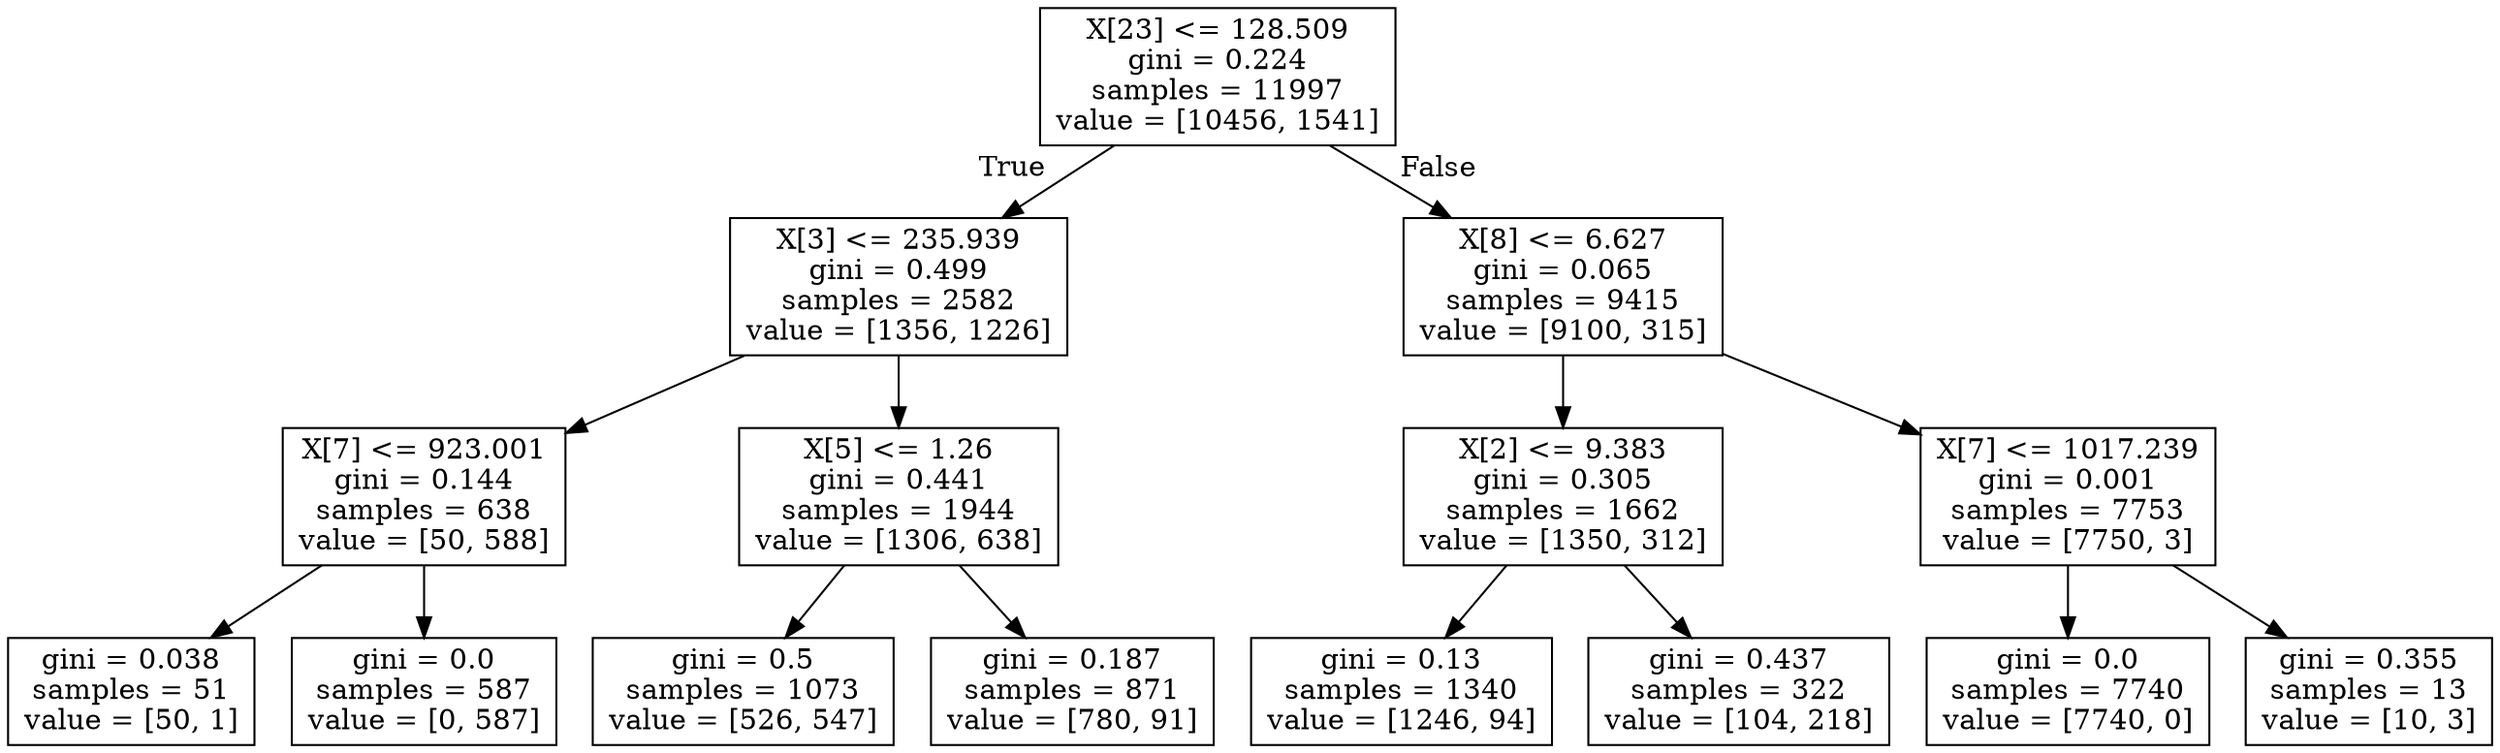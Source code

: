 digraph Tree {
node [shape=box] ;
0 [label="X[23] <= 128.509\ngini = 0.224\nsamples = 11997\nvalue = [10456, 1541]"] ;
1 [label="X[3] <= 235.939\ngini = 0.499\nsamples = 2582\nvalue = [1356, 1226]"] ;
0 -> 1 [labeldistance=2.5, labelangle=45, headlabel="True"] ;
2 [label="X[7] <= 923.001\ngini = 0.144\nsamples = 638\nvalue = [50, 588]"] ;
1 -> 2 ;
3 [label="gini = 0.038\nsamples = 51\nvalue = [50, 1]"] ;
2 -> 3 ;
4 [label="gini = 0.0\nsamples = 587\nvalue = [0, 587]"] ;
2 -> 4 ;
5 [label="X[5] <= 1.26\ngini = 0.441\nsamples = 1944\nvalue = [1306, 638]"] ;
1 -> 5 ;
6 [label="gini = 0.5\nsamples = 1073\nvalue = [526, 547]"] ;
5 -> 6 ;
7 [label="gini = 0.187\nsamples = 871\nvalue = [780, 91]"] ;
5 -> 7 ;
8 [label="X[8] <= 6.627\ngini = 0.065\nsamples = 9415\nvalue = [9100, 315]"] ;
0 -> 8 [labeldistance=2.5, labelangle=-45, headlabel="False"] ;
9 [label="X[2] <= 9.383\ngini = 0.305\nsamples = 1662\nvalue = [1350, 312]"] ;
8 -> 9 ;
10 [label="gini = 0.13\nsamples = 1340\nvalue = [1246, 94]"] ;
9 -> 10 ;
11 [label="gini = 0.437\nsamples = 322\nvalue = [104, 218]"] ;
9 -> 11 ;
12 [label="X[7] <= 1017.239\ngini = 0.001\nsamples = 7753\nvalue = [7750, 3]"] ;
8 -> 12 ;
13 [label="gini = 0.0\nsamples = 7740\nvalue = [7740, 0]"] ;
12 -> 13 ;
14 [label="gini = 0.355\nsamples = 13\nvalue = [10, 3]"] ;
12 -> 14 ;
}